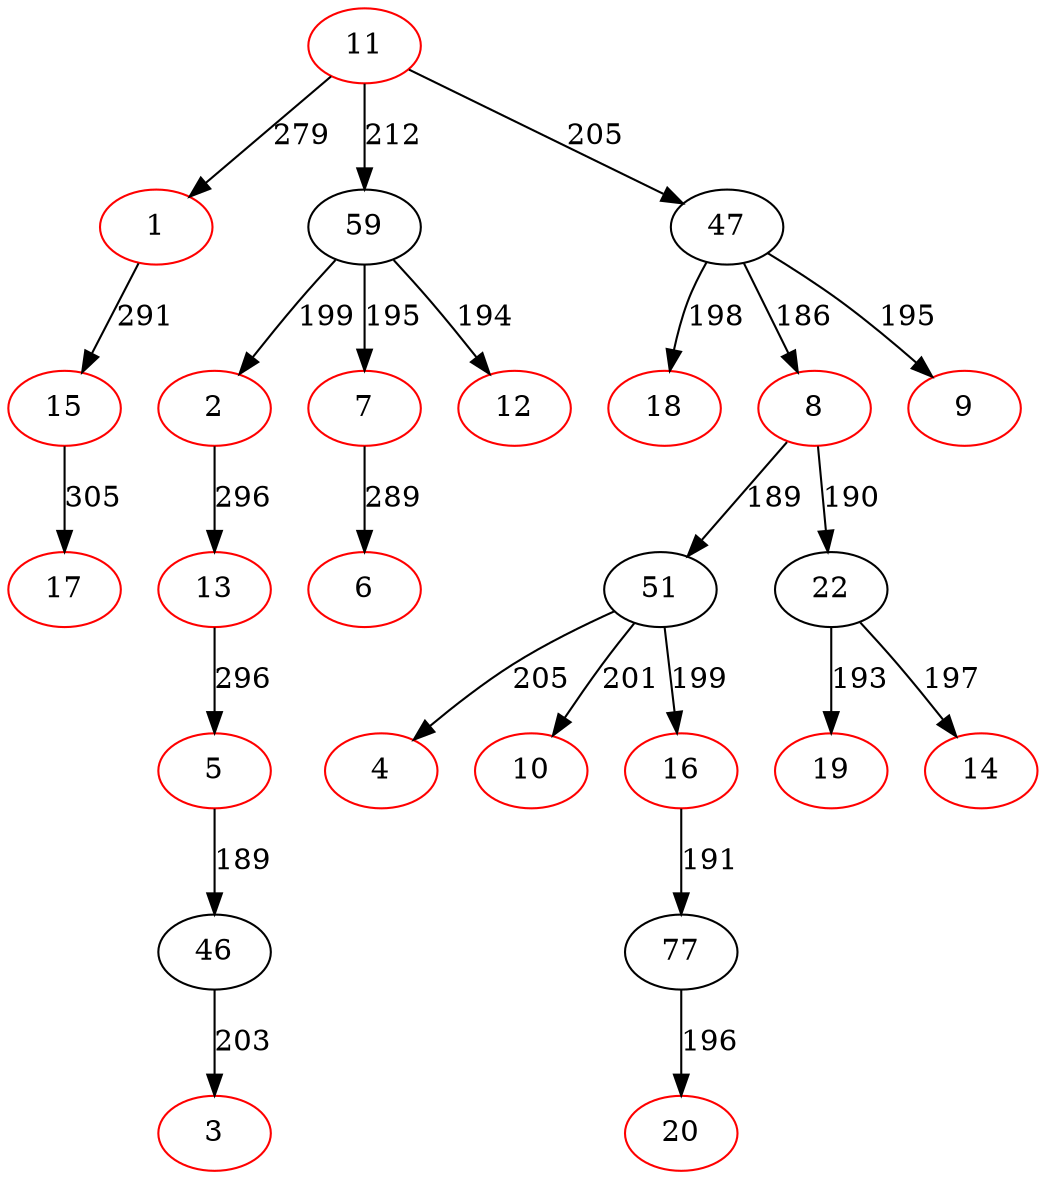 digraph {
11[color=red]
1[color=red]
15[color=red]
17[color=red]
15->17[label=305]
1->15[label=291]
11->1[label=279]
59[color=black]
2[color=red]
13[color=red]
5[color=red]
46[color=black]
3[color=red]
46->3[label=203]
5->46[label=189]
13->5[label=296]
2->13[label=296]
59->2[label=199]
7[color=red]
6[color=red]
7->6[label=289]
59->7[label=195]
12[color=red]
59->12[label=194]
11->59[label=212]
47[color=black]
18[color=red]
47->18[label=198]
8[color=red]
51[color=black]
4[color=red]
51->4[label=205]
10[color=red]
51->10[label=201]
16[color=red]
77[color=black]
20[color=red]
77->20[label=196]
16->77[label=191]
51->16[label=199]
8->51[label=189]
22[color=black]
19[color=red]
22->19[label=193]
14[color=red]
22->14[label=197]
8->22[label=190]
47->8[label=186]
9[color=red]
47->9[label=195]
11->47[label=205]
}